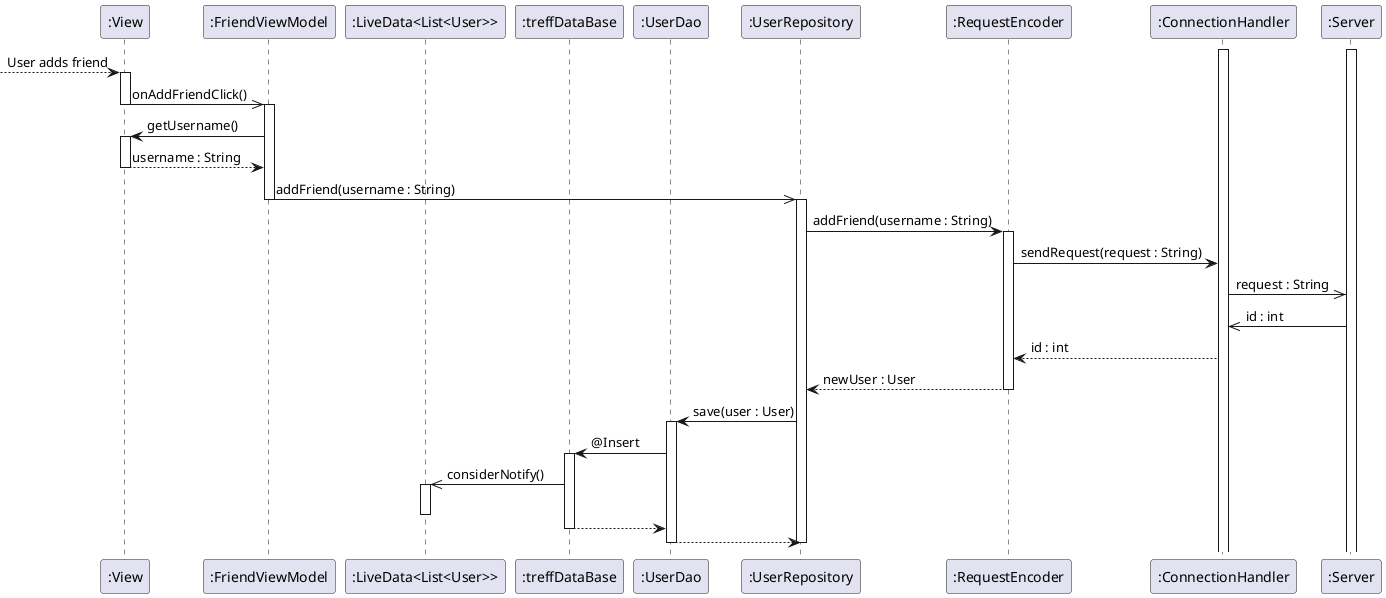 @startuml
participant ":View" as V
participant ":FriendViewModel" as VM
participant ":LiveData<List<User>>" as LD
participant ":treffDataBase" as DB
participant ":UserDao" as D
participant ":UserRepository" as UR
participant ":RequestEncoder" as RE
participant ":ConnectionHandler" as CH
participant ":Server" as S

activate CH
activate S

--> V : User adds friend
activate V
V ->> VM : onAddFriendClick()
deactivate V
activate VM
VM -> V : getUsername()
activate V
V --> VM : username : String
deactivate V
VM ->> UR : addFriend(username : String)
deactivate VM
activate UR
UR -> RE : addFriend(username : String)
activate RE
RE -> CH : sendRequest(request : String)
CH ->> S : request : String
S ->> CH : id : int
CH --> RE : id : int
RE --> UR : newUser : User
deactivate RE
UR -> D : save(user : User)
activate D
D -> DB : @Insert
activate DB
DB ->> LD : considerNotify()
activate LD
deactivate LD
DB --> D
deactivate DB
D --> UR
deactivate D
deactivate UR



@enduml